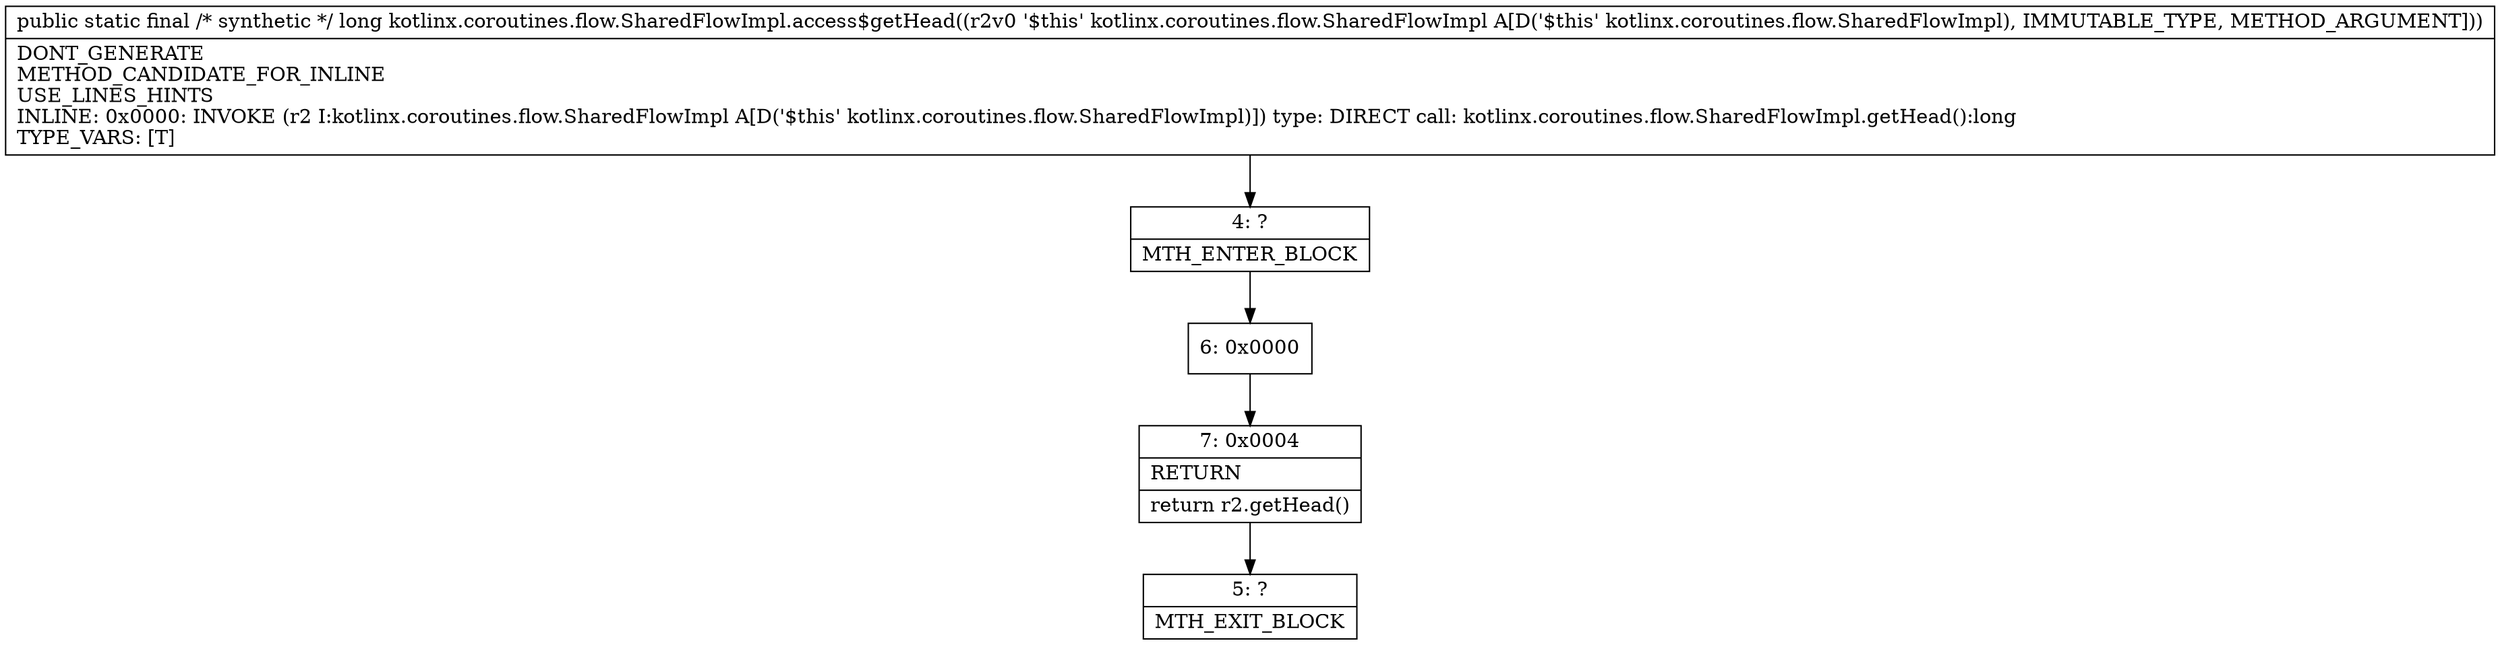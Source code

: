 digraph "CFG forkotlinx.coroutines.flow.SharedFlowImpl.access$getHead(Lkotlinx\/coroutines\/flow\/SharedFlowImpl;)J" {
Node_4 [shape=record,label="{4\:\ ?|MTH_ENTER_BLOCK\l}"];
Node_6 [shape=record,label="{6\:\ 0x0000}"];
Node_7 [shape=record,label="{7\:\ 0x0004|RETURN\l|return r2.getHead()\l}"];
Node_5 [shape=record,label="{5\:\ ?|MTH_EXIT_BLOCK\l}"];
MethodNode[shape=record,label="{public static final \/* synthetic *\/ long kotlinx.coroutines.flow.SharedFlowImpl.access$getHead((r2v0 '$this' kotlinx.coroutines.flow.SharedFlowImpl A[D('$this' kotlinx.coroutines.flow.SharedFlowImpl), IMMUTABLE_TYPE, METHOD_ARGUMENT]))  | DONT_GENERATE\lMETHOD_CANDIDATE_FOR_INLINE\lUSE_LINES_HINTS\lINLINE: 0x0000: INVOKE  (r2 I:kotlinx.coroutines.flow.SharedFlowImpl A[D('$this' kotlinx.coroutines.flow.SharedFlowImpl)]) type: DIRECT call: kotlinx.coroutines.flow.SharedFlowImpl.getHead():long\lTYPE_VARS: [T]\l}"];
MethodNode -> Node_4;Node_4 -> Node_6;
Node_6 -> Node_7;
Node_7 -> Node_5;
}

